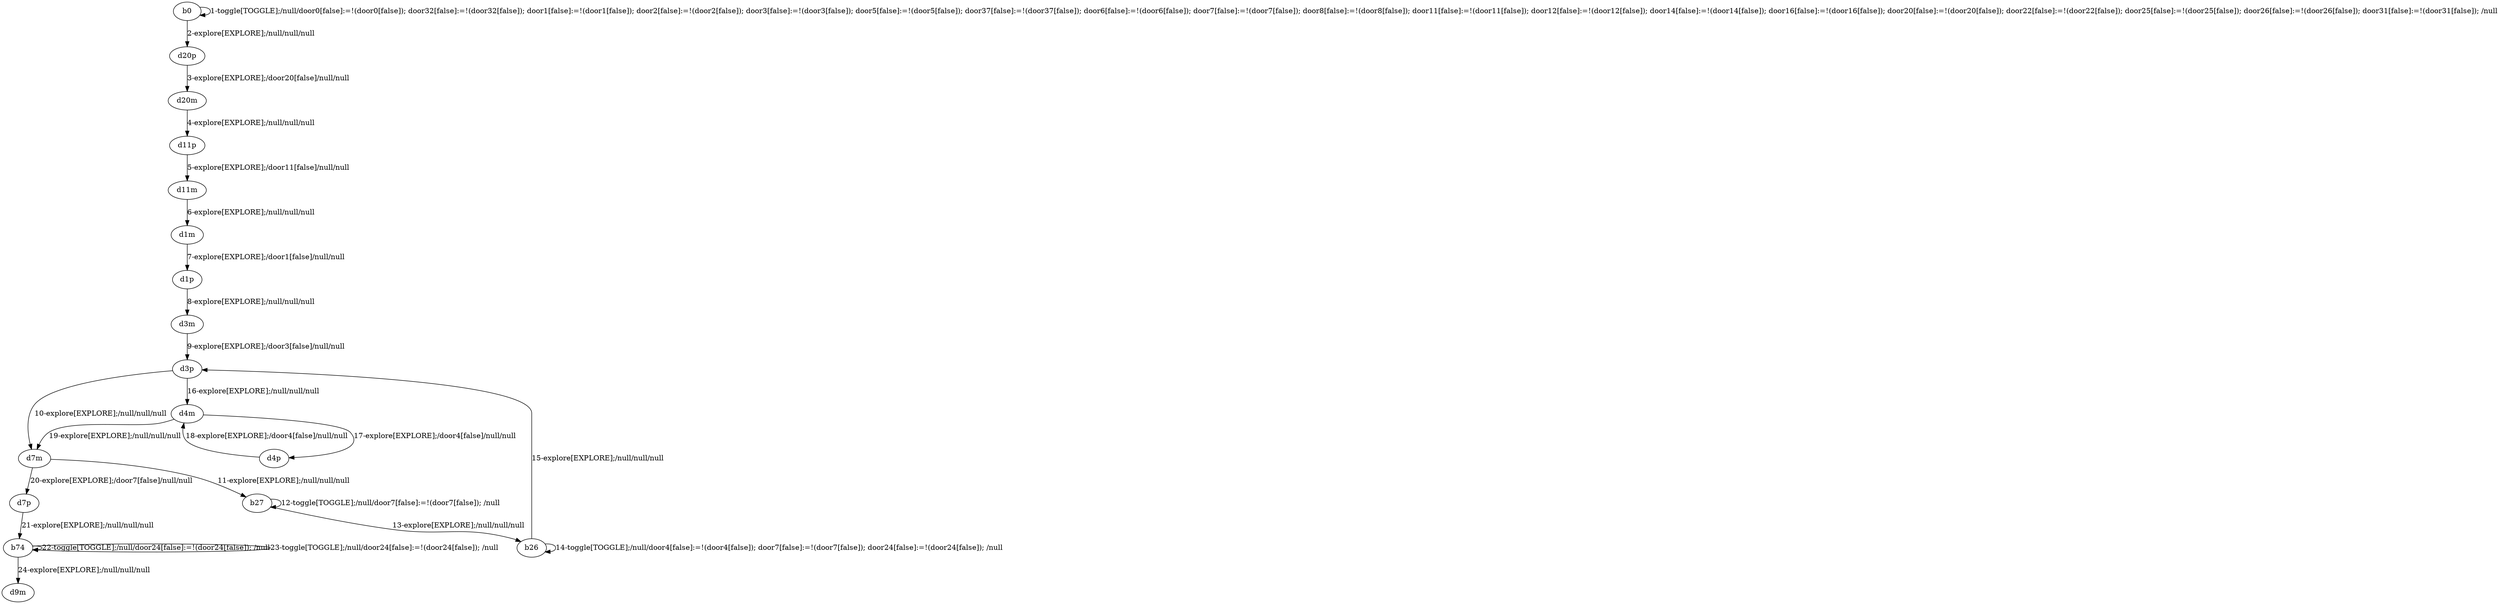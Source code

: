 # Total number of goals covered by this test: 1
# d4p --> d4m

digraph g {
"b0" -> "b0" [label = "1-toggle[TOGGLE];/null/door0[false]:=!(door0[false]); door32[false]:=!(door32[false]); door1[false]:=!(door1[false]); door2[false]:=!(door2[false]); door3[false]:=!(door3[false]); door5[false]:=!(door5[false]); door37[false]:=!(door37[false]); door6[false]:=!(door6[false]); door7[false]:=!(door7[false]); door8[false]:=!(door8[false]); door11[false]:=!(door11[false]); door12[false]:=!(door12[false]); door14[false]:=!(door14[false]); door16[false]:=!(door16[false]); door20[false]:=!(door20[false]); door22[false]:=!(door22[false]); door25[false]:=!(door25[false]); door26[false]:=!(door26[false]); door31[false]:=!(door31[false]); /null"];
"b0" -> "d20p" [label = "2-explore[EXPLORE];/null/null/null"];
"d20p" -> "d20m" [label = "3-explore[EXPLORE];/door20[false]/null/null"];
"d20m" -> "d11p" [label = "4-explore[EXPLORE];/null/null/null"];
"d11p" -> "d11m" [label = "5-explore[EXPLORE];/door11[false]/null/null"];
"d11m" -> "d1m" [label = "6-explore[EXPLORE];/null/null/null"];
"d1m" -> "d1p" [label = "7-explore[EXPLORE];/door1[false]/null/null"];
"d1p" -> "d3m" [label = "8-explore[EXPLORE];/null/null/null"];
"d3m" -> "d3p" [label = "9-explore[EXPLORE];/door3[false]/null/null"];
"d3p" -> "d7m" [label = "10-explore[EXPLORE];/null/null/null"];
"d7m" -> "b27" [label = "11-explore[EXPLORE];/null/null/null"];
"b27" -> "b27" [label = "12-toggle[TOGGLE];/null/door7[false]:=!(door7[false]); /null"];
"b27" -> "b26" [label = "13-explore[EXPLORE];/null/null/null"];
"b26" -> "b26" [label = "14-toggle[TOGGLE];/null/door4[false]:=!(door4[false]); door7[false]:=!(door7[false]); door24[false]:=!(door24[false]); /null"];
"b26" -> "d3p" [label = "15-explore[EXPLORE];/null/null/null"];
"d3p" -> "d4m" [label = "16-explore[EXPLORE];/null/null/null"];
"d4m" -> "d4p" [label = "17-explore[EXPLORE];/door4[false]/null/null"];
"d4p" -> "d4m" [label = "18-explore[EXPLORE];/door4[false]/null/null"];
"d4m" -> "d7m" [label = "19-explore[EXPLORE];/null/null/null"];
"d7m" -> "d7p" [label = "20-explore[EXPLORE];/door7[false]/null/null"];
"d7p" -> "b74" [label = "21-explore[EXPLORE];/null/null/null"];
"b74" -> "b74" [label = "22-toggle[TOGGLE];/null/door24[false]:=!(door24[false]); /null"];
"b74" -> "b74" [label = "23-toggle[TOGGLE];/null/door24[false]:=!(door24[false]); /null"];
"b74" -> "d9m" [label = "24-explore[EXPLORE];/null/null/null"];
}